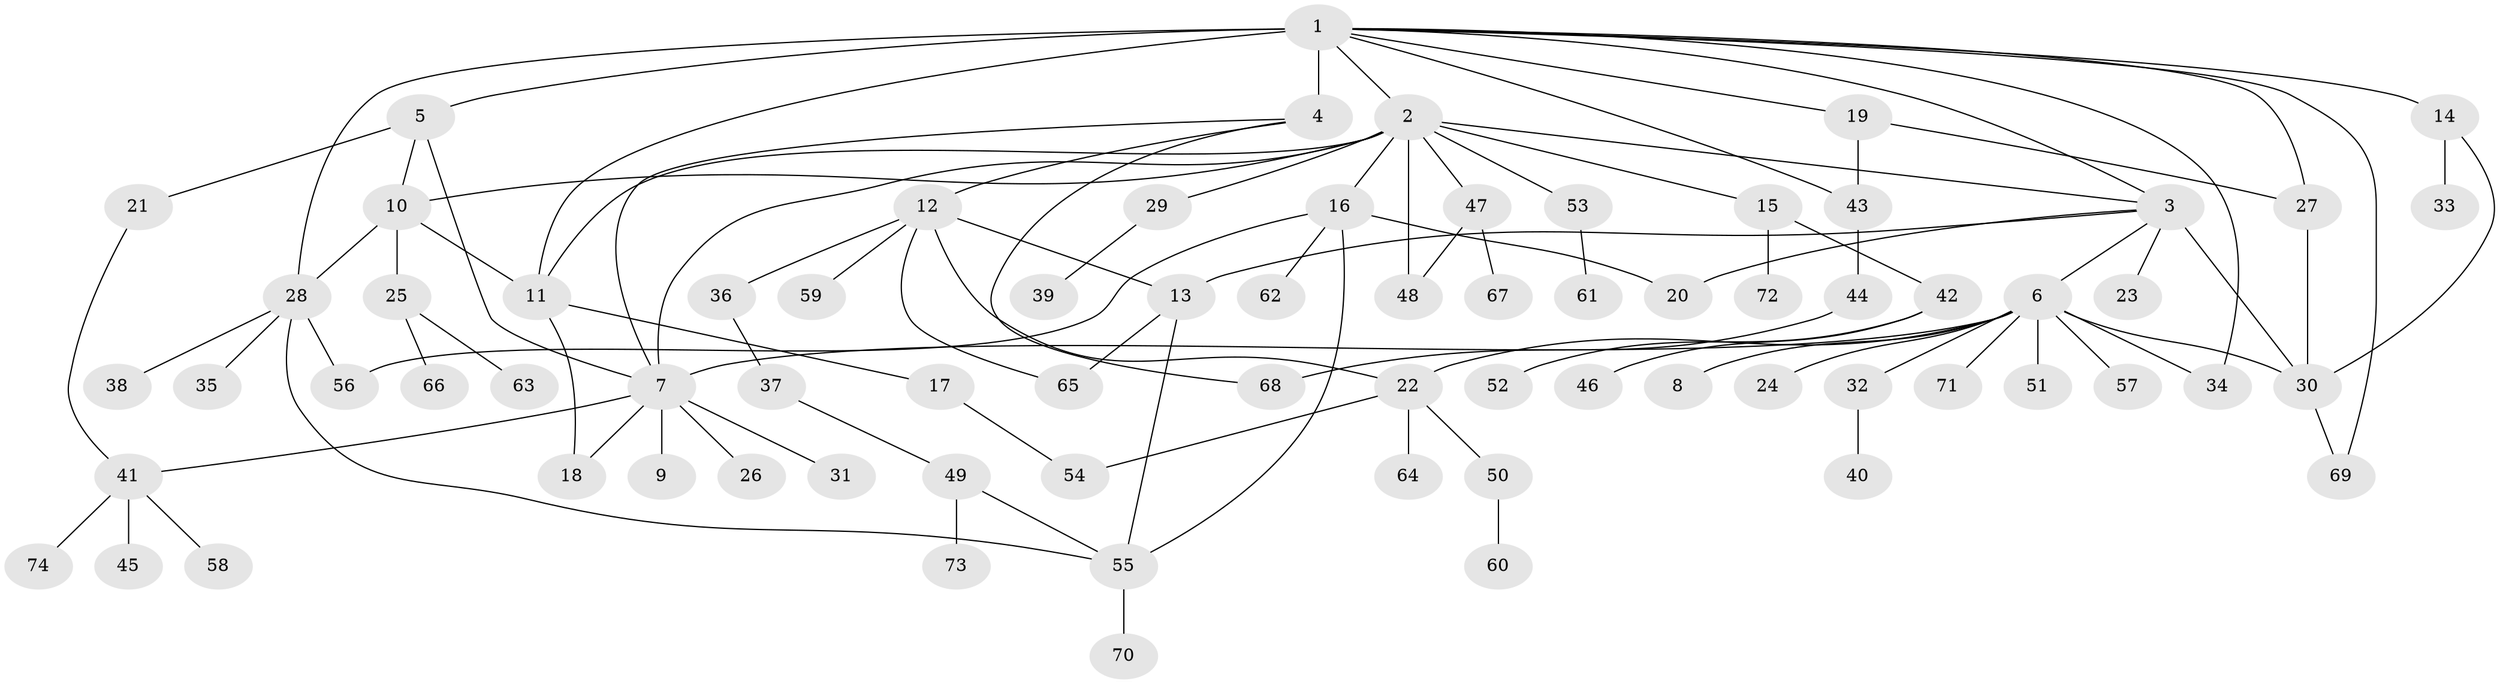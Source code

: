 // original degree distribution, {27: 0.006756756756756757, 12: 0.02027027027027027, 14: 0.006756756756756757, 3: 0.10810810810810811, 5: 0.013513513513513514, 10: 0.006756756756756757, 1: 0.5337837837837838, 2: 0.20945945945945946, 6: 0.033783783783783786, 4: 0.05405405405405406, 8: 0.006756756756756757}
// Generated by graph-tools (version 1.1) at 2025/35/03/09/25 02:35:22]
// undirected, 74 vertices, 101 edges
graph export_dot {
graph [start="1"]
  node [color=gray90,style=filled];
  1;
  2;
  3;
  4;
  5;
  6;
  7;
  8;
  9;
  10;
  11;
  12;
  13;
  14;
  15;
  16;
  17;
  18;
  19;
  20;
  21;
  22;
  23;
  24;
  25;
  26;
  27;
  28;
  29;
  30;
  31;
  32;
  33;
  34;
  35;
  36;
  37;
  38;
  39;
  40;
  41;
  42;
  43;
  44;
  45;
  46;
  47;
  48;
  49;
  50;
  51;
  52;
  53;
  54;
  55;
  56;
  57;
  58;
  59;
  60;
  61;
  62;
  63;
  64;
  65;
  66;
  67;
  68;
  69;
  70;
  71;
  72;
  73;
  74;
  1 -- 2 [weight=1.0];
  1 -- 3 [weight=1.0];
  1 -- 4 [weight=13.0];
  1 -- 5 [weight=1.0];
  1 -- 11 [weight=1.0];
  1 -- 14 [weight=1.0];
  1 -- 19 [weight=1.0];
  1 -- 27 [weight=1.0];
  1 -- 28 [weight=1.0];
  1 -- 34 [weight=1.0];
  1 -- 43 [weight=1.0];
  1 -- 69 [weight=1.0];
  2 -- 3 [weight=1.0];
  2 -- 7 [weight=1.0];
  2 -- 10 [weight=1.0];
  2 -- 11 [weight=1.0];
  2 -- 15 [weight=1.0];
  2 -- 16 [weight=1.0];
  2 -- 29 [weight=1.0];
  2 -- 47 [weight=1.0];
  2 -- 48 [weight=1.0];
  2 -- 53 [weight=1.0];
  3 -- 6 [weight=1.0];
  3 -- 13 [weight=1.0];
  3 -- 20 [weight=1.0];
  3 -- 23 [weight=1.0];
  3 -- 30 [weight=7.0];
  4 -- 7 [weight=1.0];
  4 -- 12 [weight=1.0];
  4 -- 68 [weight=1.0];
  5 -- 7 [weight=1.0];
  5 -- 10 [weight=1.0];
  5 -- 21 [weight=1.0];
  6 -- 7 [weight=1.0];
  6 -- 8 [weight=1.0];
  6 -- 22 [weight=1.0];
  6 -- 24 [weight=1.0];
  6 -- 30 [weight=1.0];
  6 -- 32 [weight=1.0];
  6 -- 34 [weight=1.0];
  6 -- 51 [weight=1.0];
  6 -- 57 [weight=1.0];
  6 -- 71 [weight=1.0];
  7 -- 9 [weight=1.0];
  7 -- 18 [weight=1.0];
  7 -- 26 [weight=1.0];
  7 -- 31 [weight=1.0];
  7 -- 41 [weight=1.0];
  10 -- 11 [weight=1.0];
  10 -- 25 [weight=1.0];
  10 -- 28 [weight=1.0];
  11 -- 17 [weight=1.0];
  11 -- 18 [weight=1.0];
  12 -- 13 [weight=5.0];
  12 -- 22 [weight=1.0];
  12 -- 36 [weight=1.0];
  12 -- 59 [weight=1.0];
  12 -- 65 [weight=1.0];
  13 -- 55 [weight=1.0];
  13 -- 65 [weight=1.0];
  14 -- 30 [weight=1.0];
  14 -- 33 [weight=1.0];
  15 -- 42 [weight=1.0];
  15 -- 72 [weight=1.0];
  16 -- 20 [weight=1.0];
  16 -- 55 [weight=1.0];
  16 -- 56 [weight=1.0];
  16 -- 62 [weight=1.0];
  17 -- 54 [weight=1.0];
  19 -- 27 [weight=1.0];
  19 -- 43 [weight=1.0];
  21 -- 41 [weight=1.0];
  22 -- 50 [weight=1.0];
  22 -- 54 [weight=1.0];
  22 -- 64 [weight=1.0];
  25 -- 63 [weight=1.0];
  25 -- 66 [weight=1.0];
  27 -- 30 [weight=1.0];
  28 -- 35 [weight=1.0];
  28 -- 38 [weight=1.0];
  28 -- 55 [weight=1.0];
  28 -- 56 [weight=1.0];
  29 -- 39 [weight=1.0];
  30 -- 69 [weight=1.0];
  32 -- 40 [weight=1.0];
  36 -- 37 [weight=1.0];
  37 -- 49 [weight=1.0];
  41 -- 45 [weight=1.0];
  41 -- 58 [weight=1.0];
  41 -- 74 [weight=1.0];
  42 -- 46 [weight=1.0];
  42 -- 52 [weight=1.0];
  43 -- 44 [weight=1.0];
  44 -- 68 [weight=2.0];
  47 -- 48 [weight=1.0];
  47 -- 67 [weight=1.0];
  49 -- 55 [weight=1.0];
  49 -- 73 [weight=1.0];
  50 -- 60 [weight=1.0];
  53 -- 61 [weight=1.0];
  55 -- 70 [weight=1.0];
}
